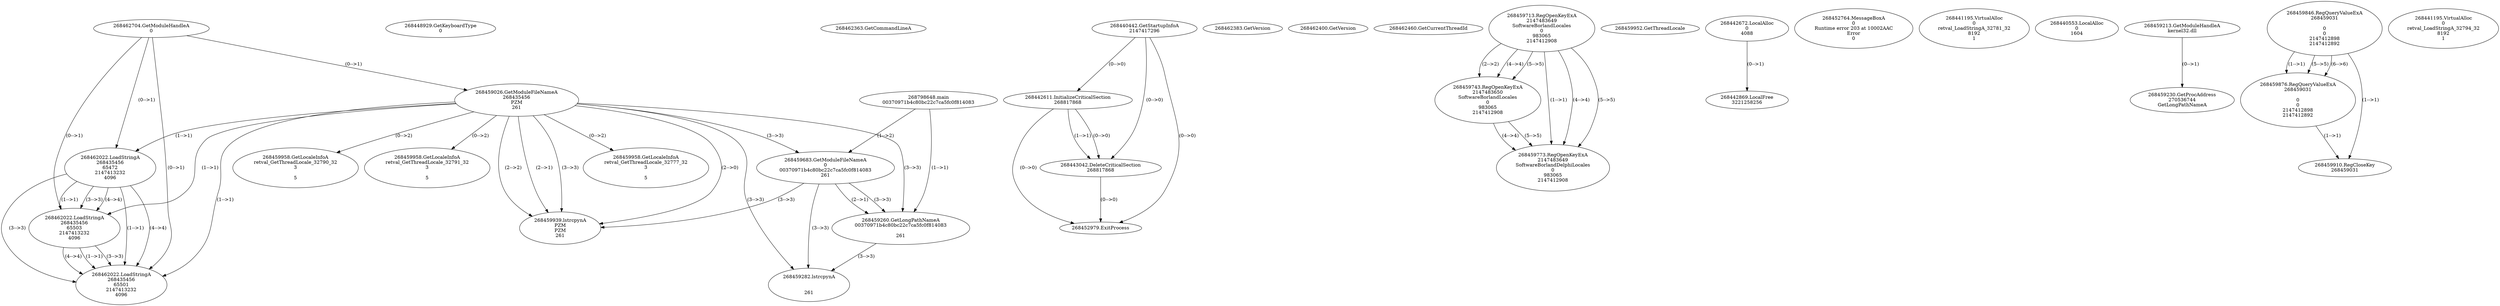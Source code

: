 // Global SCDG with merge call
digraph {
	0 [label="268798648.main
00370971b4c80bc22c7ca5fc0f814083"]
	1 [label="268462704.GetModuleHandleA
0"]
	2 [label="268448929.GetKeyboardType
0"]
	3 [label="268462363.GetCommandLineA
"]
	4 [label="268440442.GetStartupInfoA
2147417296"]
	5 [label="268462383.GetVersion
"]
	6 [label="268462400.GetVersion
"]
	7 [label="268462460.GetCurrentThreadId
"]
	8 [label="268459026.GetModuleFileNameA
268435456
PZM
261"]
	1 -> 8 [label="(0-->1)"]
	9 [label="268459683.GetModuleFileNameA
0
00370971b4c80bc22c7ca5fc0f814083
261"]
	0 -> 9 [label="(1-->2)"]
	8 -> 9 [label="(3-->3)"]
	10 [label="268459713.RegOpenKeyExA
2147483649
Software\Borland\Locales
0
983065
2147412908"]
	11 [label="268459743.RegOpenKeyExA
2147483650
Software\Borland\Locales
0
983065
2147412908"]
	10 -> 11 [label="(2-->2)"]
	10 -> 11 [label="(4-->4)"]
	10 -> 11 [label="(5-->5)"]
	12 [label="268459773.RegOpenKeyExA
2147483649
Software\Borland\Delphi\Locales
0
983065
2147412908"]
	10 -> 12 [label="(1-->1)"]
	10 -> 12 [label="(4-->4)"]
	11 -> 12 [label="(4-->4)"]
	10 -> 12 [label="(5-->5)"]
	11 -> 12 [label="(5-->5)"]
	13 [label="268459939.lstrcpynA
PZM
PZM
261"]
	8 -> 13 [label="(2-->1)"]
	8 -> 13 [label="(2-->2)"]
	8 -> 13 [label="(3-->3)"]
	9 -> 13 [label="(3-->3)"]
	8 -> 13 [label="(2-->0)"]
	14 [label="268459952.GetThreadLocale
"]
	15 [label="268459958.GetLocaleInfoA
retval_GetThreadLocale_32777_32
3

5"]
	8 -> 15 [label="(0-->2)"]
	16 [label="268462022.LoadStringA
268435456
65472
2147413232
4096"]
	1 -> 16 [label="(0-->1)"]
	8 -> 16 [label="(1-->1)"]
	17 [label="268442611.InitializeCriticalSection
268817868"]
	4 -> 17 [label="(0-->0)"]
	18 [label="268442672.LocalAlloc
0
4088"]
	19 [label="268452764.MessageBoxA
0
Runtime error 203 at 10002AAC
Error
0"]
	20 [label="268442869.LocalFree
3221258256"]
	18 -> 20 [label="(0-->1)"]
	21 [label="268443042.DeleteCriticalSection
268817868"]
	17 -> 21 [label="(1-->1)"]
	4 -> 21 [label="(0-->0)"]
	17 -> 21 [label="(0-->0)"]
	22 [label="268452979.ExitProcess
"]
	4 -> 22 [label="(0-->0)"]
	17 -> 22 [label="(0-->0)"]
	21 -> 22 [label="(0-->0)"]
	23 [label="268441195.VirtualAlloc
0
retval_LoadStringA_32781_32
8192
1"]
	24 [label="268440553.LocalAlloc
0
1604"]
	25 [label="268459213.GetModuleHandleA
kernel32.dll"]
	26 [label="268459230.GetProcAddress
270536744
GetLongPathNameA"]
	25 -> 26 [label="(0-->1)"]
	27 [label="268459260.GetLongPathNameA
00370971b4c80bc22c7ca5fc0f814083

261"]
	0 -> 27 [label="(1-->1)"]
	9 -> 27 [label="(2-->1)"]
	8 -> 27 [label="(3-->3)"]
	9 -> 27 [label="(3-->3)"]
	28 [label="268459282.lstrcpynA


261"]
	8 -> 28 [label="(3-->3)"]
	9 -> 28 [label="(3-->3)"]
	27 -> 28 [label="(3-->3)"]
	29 [label="268459846.RegQueryValueExA
268459031

0
0
2147412898
2147412892"]
	30 [label="268459876.RegQueryValueExA
268459031

0
0
2147412898
2147412892"]
	29 -> 30 [label="(1-->1)"]
	29 -> 30 [label="(5-->5)"]
	29 -> 30 [label="(6-->6)"]
	31 [label="268459910.RegCloseKey
268459031"]
	29 -> 31 [label="(1-->1)"]
	30 -> 31 [label="(1-->1)"]
	32 [label="268459958.GetLocaleInfoA
retval_GetThreadLocale_32790_32
3

5"]
	8 -> 32 [label="(0-->2)"]
	33 [label="268441195.VirtualAlloc
0
retval_LoadStringA_32794_32
8192
1"]
	34 [label="268462022.LoadStringA
268435456
65503
2147413232
4096"]
	1 -> 34 [label="(0-->1)"]
	8 -> 34 [label="(1-->1)"]
	16 -> 34 [label="(1-->1)"]
	16 -> 34 [label="(3-->3)"]
	16 -> 34 [label="(4-->4)"]
	35 [label="268462022.LoadStringA
268435456
65501
2147413232
4096"]
	1 -> 35 [label="(0-->1)"]
	8 -> 35 [label="(1-->1)"]
	16 -> 35 [label="(1-->1)"]
	34 -> 35 [label="(1-->1)"]
	16 -> 35 [label="(3-->3)"]
	34 -> 35 [label="(3-->3)"]
	16 -> 35 [label="(4-->4)"]
	34 -> 35 [label="(4-->4)"]
	36 [label="268459958.GetLocaleInfoA
retval_GetThreadLocale_32791_32
3

5"]
	8 -> 36 [label="(0-->2)"]
}
